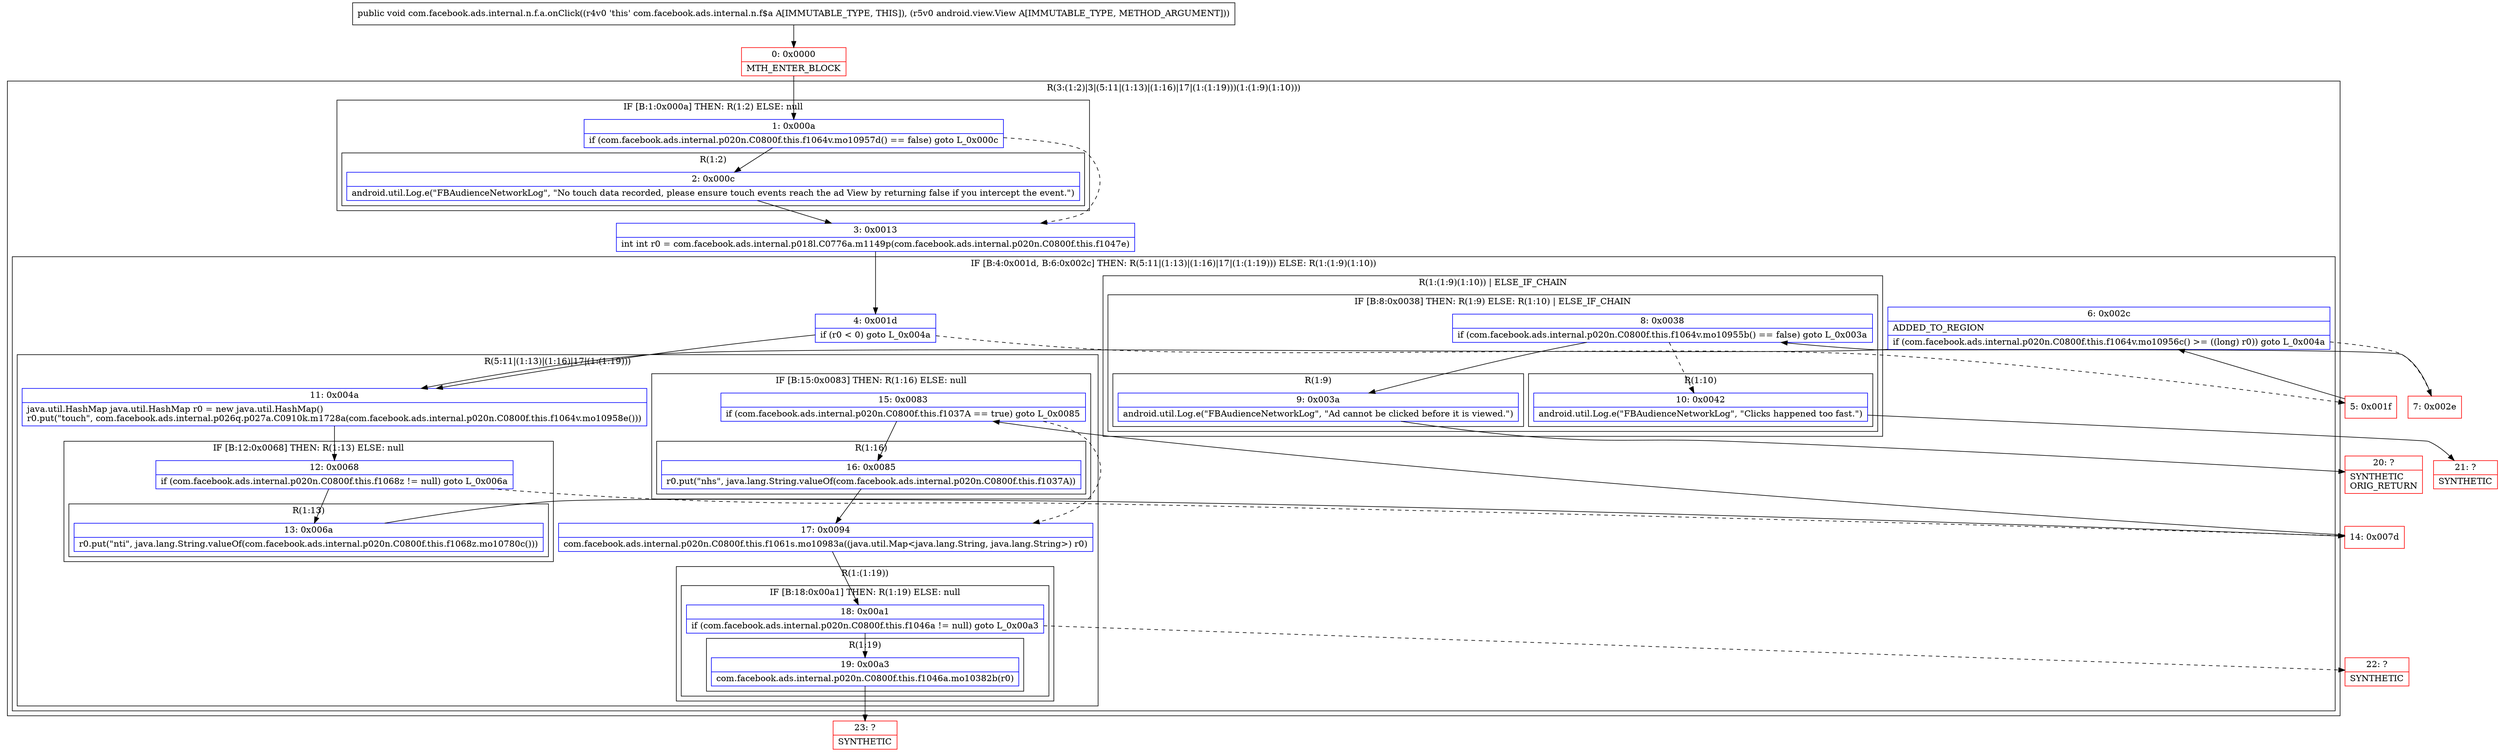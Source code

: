 digraph "CFG forcom.facebook.ads.internal.n.f.a.onClick(Landroid\/view\/View;)V" {
subgraph cluster_Region_1816829129 {
label = "R(3:(1:2)|3|(5:11|(1:13)|(1:16)|17|(1:(1:19)))(1:(1:9)(1:10)))";
node [shape=record,color=blue];
subgraph cluster_IfRegion_48458654 {
label = "IF [B:1:0x000a] THEN: R(1:2) ELSE: null";
node [shape=record,color=blue];
Node_1 [shape=record,label="{1\:\ 0x000a|if (com.facebook.ads.internal.p020n.C0800f.this.f1064v.mo10957d() == false) goto L_0x000c\l}"];
subgraph cluster_Region_1279501597 {
label = "R(1:2)";
node [shape=record,color=blue];
Node_2 [shape=record,label="{2\:\ 0x000c|android.util.Log.e(\"FBAudienceNetworkLog\", \"No touch data recorded, please ensure touch events reach the ad View by returning false if you intercept the event.\")\l}"];
}
}
Node_3 [shape=record,label="{3\:\ 0x0013|int int r0 = com.facebook.ads.internal.p018l.C0776a.m1149p(com.facebook.ads.internal.p020n.C0800f.this.f1047e)\l}"];
subgraph cluster_IfRegion_479164687 {
label = "IF [B:4:0x001d, B:6:0x002c] THEN: R(5:11|(1:13)|(1:16)|17|(1:(1:19))) ELSE: R(1:(1:9)(1:10))";
node [shape=record,color=blue];
Node_4 [shape=record,label="{4\:\ 0x001d|if (r0 \< 0) goto L_0x004a\l}"];
Node_6 [shape=record,label="{6\:\ 0x002c|ADDED_TO_REGION\l|if (com.facebook.ads.internal.p020n.C0800f.this.f1064v.mo10956c() \>= ((long) r0)) goto L_0x004a\l}"];
subgraph cluster_Region_216710592 {
label = "R(5:11|(1:13)|(1:16)|17|(1:(1:19)))";
node [shape=record,color=blue];
Node_11 [shape=record,label="{11\:\ 0x004a|java.util.HashMap java.util.HashMap r0 = new java.util.HashMap()\lr0.put(\"touch\", com.facebook.ads.internal.p026q.p027a.C0910k.m1728a(com.facebook.ads.internal.p020n.C0800f.this.f1064v.mo10958e()))\l}"];
subgraph cluster_IfRegion_760726029 {
label = "IF [B:12:0x0068] THEN: R(1:13) ELSE: null";
node [shape=record,color=blue];
Node_12 [shape=record,label="{12\:\ 0x0068|if (com.facebook.ads.internal.p020n.C0800f.this.f1068z != null) goto L_0x006a\l}"];
subgraph cluster_Region_2120511749 {
label = "R(1:13)";
node [shape=record,color=blue];
Node_13 [shape=record,label="{13\:\ 0x006a|r0.put(\"nti\", java.lang.String.valueOf(com.facebook.ads.internal.p020n.C0800f.this.f1068z.mo10780c()))\l}"];
}
}
subgraph cluster_IfRegion_590966683 {
label = "IF [B:15:0x0083] THEN: R(1:16) ELSE: null";
node [shape=record,color=blue];
Node_15 [shape=record,label="{15\:\ 0x0083|if (com.facebook.ads.internal.p020n.C0800f.this.f1037A == true) goto L_0x0085\l}"];
subgraph cluster_Region_1181746900 {
label = "R(1:16)";
node [shape=record,color=blue];
Node_16 [shape=record,label="{16\:\ 0x0085|r0.put(\"nhs\", java.lang.String.valueOf(com.facebook.ads.internal.p020n.C0800f.this.f1037A))\l}"];
}
}
Node_17 [shape=record,label="{17\:\ 0x0094|com.facebook.ads.internal.p020n.C0800f.this.f1061s.mo10983a((java.util.Map\<java.lang.String, java.lang.String\>) r0)\l}"];
subgraph cluster_Region_975130617 {
label = "R(1:(1:19))";
node [shape=record,color=blue];
subgraph cluster_IfRegion_1806008042 {
label = "IF [B:18:0x00a1] THEN: R(1:19) ELSE: null";
node [shape=record,color=blue];
Node_18 [shape=record,label="{18\:\ 0x00a1|if (com.facebook.ads.internal.p020n.C0800f.this.f1046a != null) goto L_0x00a3\l}"];
subgraph cluster_Region_567302164 {
label = "R(1:19)";
node [shape=record,color=blue];
Node_19 [shape=record,label="{19\:\ 0x00a3|com.facebook.ads.internal.p020n.C0800f.this.f1046a.mo10382b(r0)\l}"];
}
}
}
}
subgraph cluster_Region_2020711993 {
label = "R(1:(1:9)(1:10)) | ELSE_IF_CHAIN\l";
node [shape=record,color=blue];
subgraph cluster_IfRegion_282882843 {
label = "IF [B:8:0x0038] THEN: R(1:9) ELSE: R(1:10) | ELSE_IF_CHAIN\l";
node [shape=record,color=blue];
Node_8 [shape=record,label="{8\:\ 0x0038|if (com.facebook.ads.internal.p020n.C0800f.this.f1064v.mo10955b() == false) goto L_0x003a\l}"];
subgraph cluster_Region_1358730878 {
label = "R(1:9)";
node [shape=record,color=blue];
Node_9 [shape=record,label="{9\:\ 0x003a|android.util.Log.e(\"FBAudienceNetworkLog\", \"Ad cannot be clicked before it is viewed.\")\l}"];
}
subgraph cluster_Region_284090533 {
label = "R(1:10)";
node [shape=record,color=blue];
Node_10 [shape=record,label="{10\:\ 0x0042|android.util.Log.e(\"FBAudienceNetworkLog\", \"Clicks happened too fast.\")\l}"];
}
}
}
}
}
Node_0 [shape=record,color=red,label="{0\:\ 0x0000|MTH_ENTER_BLOCK\l}"];
Node_5 [shape=record,color=red,label="{5\:\ 0x001f}"];
Node_7 [shape=record,color=red,label="{7\:\ 0x002e}"];
Node_14 [shape=record,color=red,label="{14\:\ 0x007d}"];
Node_20 [shape=record,color=red,label="{20\:\ ?|SYNTHETIC\lORIG_RETURN\l}"];
Node_21 [shape=record,color=red,label="{21\:\ ?|SYNTHETIC\l}"];
Node_22 [shape=record,color=red,label="{22\:\ ?|SYNTHETIC\l}"];
Node_23 [shape=record,color=red,label="{23\:\ ?|SYNTHETIC\l}"];
MethodNode[shape=record,label="{public void com.facebook.ads.internal.n.f.a.onClick((r4v0 'this' com.facebook.ads.internal.n.f$a A[IMMUTABLE_TYPE, THIS]), (r5v0 android.view.View A[IMMUTABLE_TYPE, METHOD_ARGUMENT])) }"];
MethodNode -> Node_0;
Node_1 -> Node_2;
Node_1 -> Node_3[style=dashed];
Node_2 -> Node_3;
Node_3 -> Node_4;
Node_4 -> Node_5[style=dashed];
Node_4 -> Node_11;
Node_6 -> Node_7[style=dashed];
Node_6 -> Node_11;
Node_11 -> Node_12;
Node_12 -> Node_13;
Node_12 -> Node_14[style=dashed];
Node_13 -> Node_14;
Node_15 -> Node_16;
Node_15 -> Node_17[style=dashed];
Node_16 -> Node_17;
Node_17 -> Node_18;
Node_18 -> Node_19;
Node_18 -> Node_22[style=dashed];
Node_19 -> Node_23;
Node_8 -> Node_9;
Node_8 -> Node_10[style=dashed];
Node_9 -> Node_20;
Node_10 -> Node_21;
Node_0 -> Node_1;
Node_5 -> Node_6;
Node_7 -> Node_8;
Node_14 -> Node_15;
}

